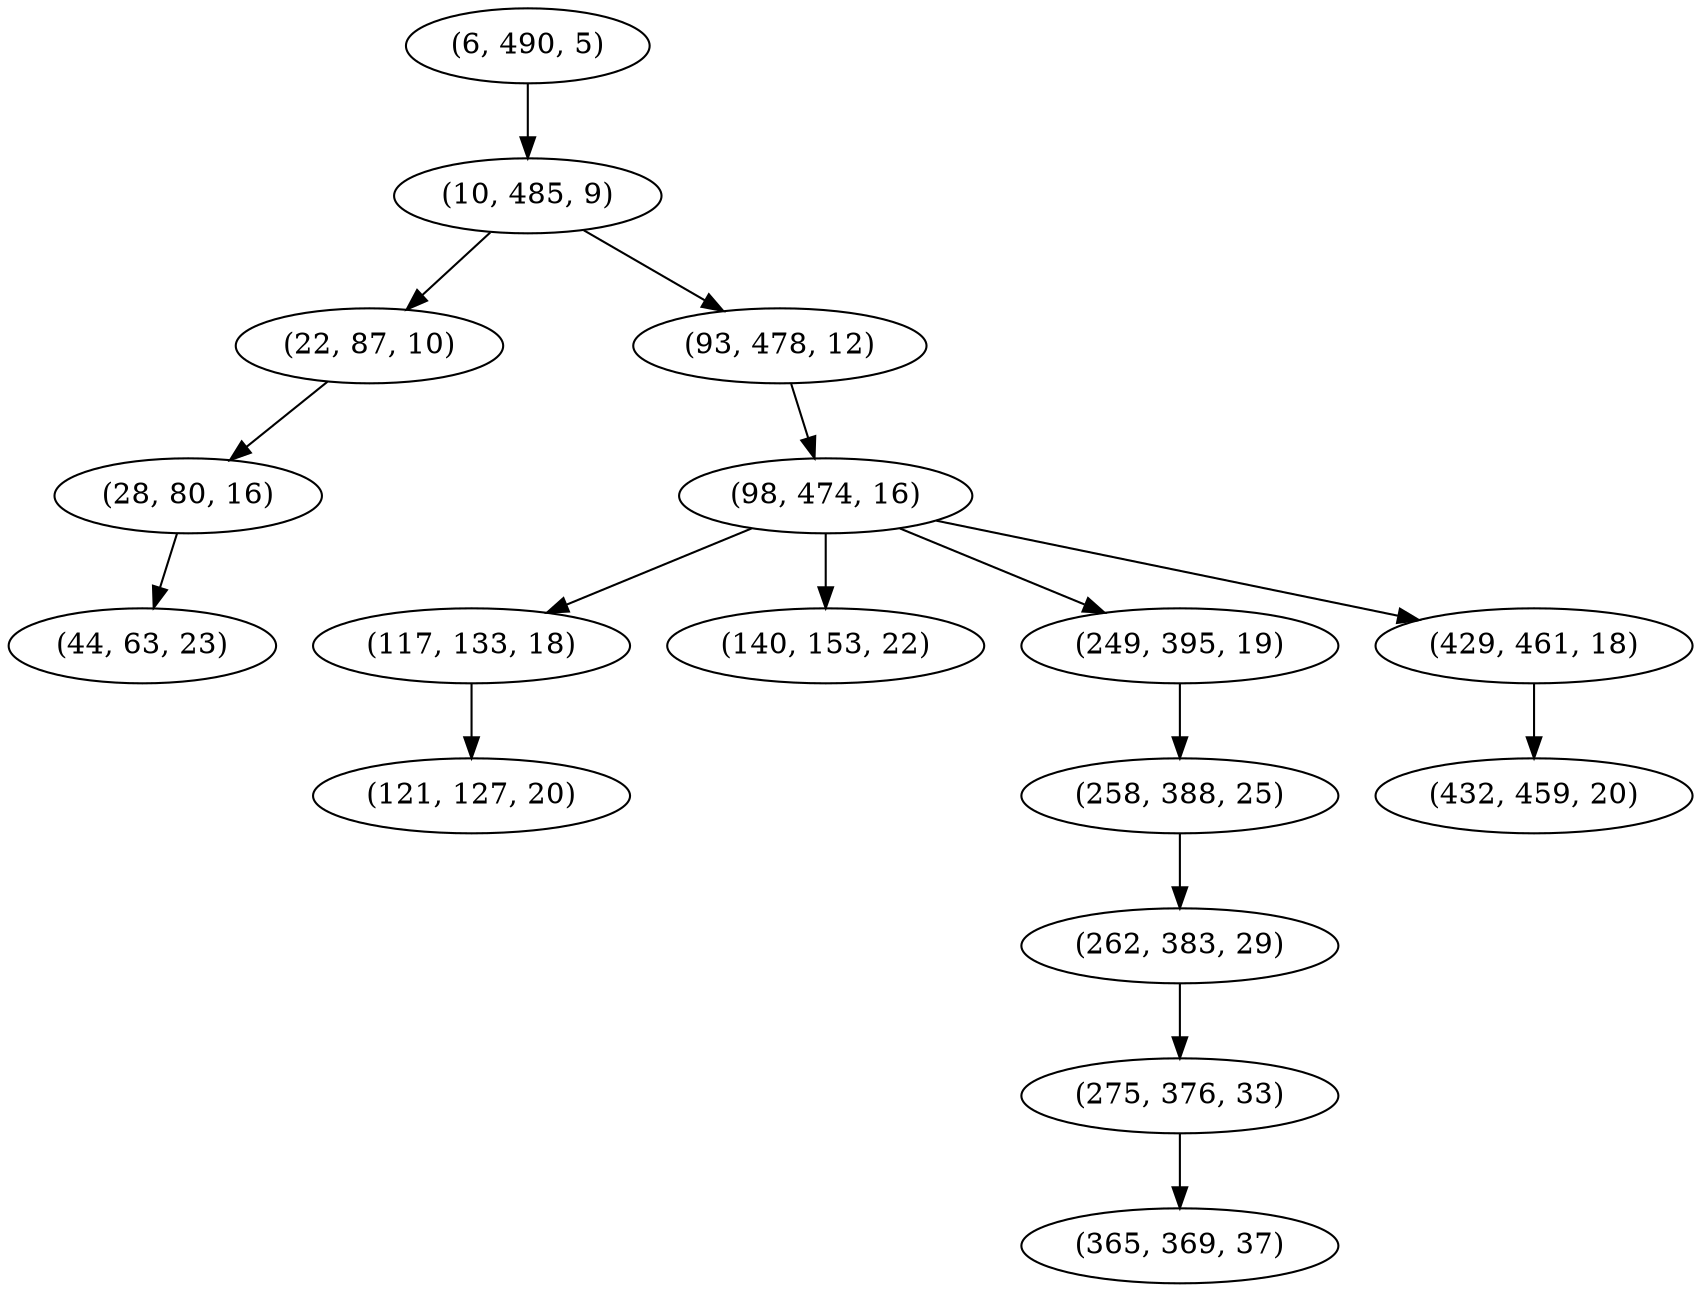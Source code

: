 digraph tree {
    "(6, 490, 5)";
    "(10, 485, 9)";
    "(22, 87, 10)";
    "(28, 80, 16)";
    "(44, 63, 23)";
    "(93, 478, 12)";
    "(98, 474, 16)";
    "(117, 133, 18)";
    "(121, 127, 20)";
    "(140, 153, 22)";
    "(249, 395, 19)";
    "(258, 388, 25)";
    "(262, 383, 29)";
    "(275, 376, 33)";
    "(365, 369, 37)";
    "(429, 461, 18)";
    "(432, 459, 20)";
    "(6, 490, 5)" -> "(10, 485, 9)";
    "(10, 485, 9)" -> "(22, 87, 10)";
    "(10, 485, 9)" -> "(93, 478, 12)";
    "(22, 87, 10)" -> "(28, 80, 16)";
    "(28, 80, 16)" -> "(44, 63, 23)";
    "(93, 478, 12)" -> "(98, 474, 16)";
    "(98, 474, 16)" -> "(117, 133, 18)";
    "(98, 474, 16)" -> "(140, 153, 22)";
    "(98, 474, 16)" -> "(249, 395, 19)";
    "(98, 474, 16)" -> "(429, 461, 18)";
    "(117, 133, 18)" -> "(121, 127, 20)";
    "(249, 395, 19)" -> "(258, 388, 25)";
    "(258, 388, 25)" -> "(262, 383, 29)";
    "(262, 383, 29)" -> "(275, 376, 33)";
    "(275, 376, 33)" -> "(365, 369, 37)";
    "(429, 461, 18)" -> "(432, 459, 20)";
}
